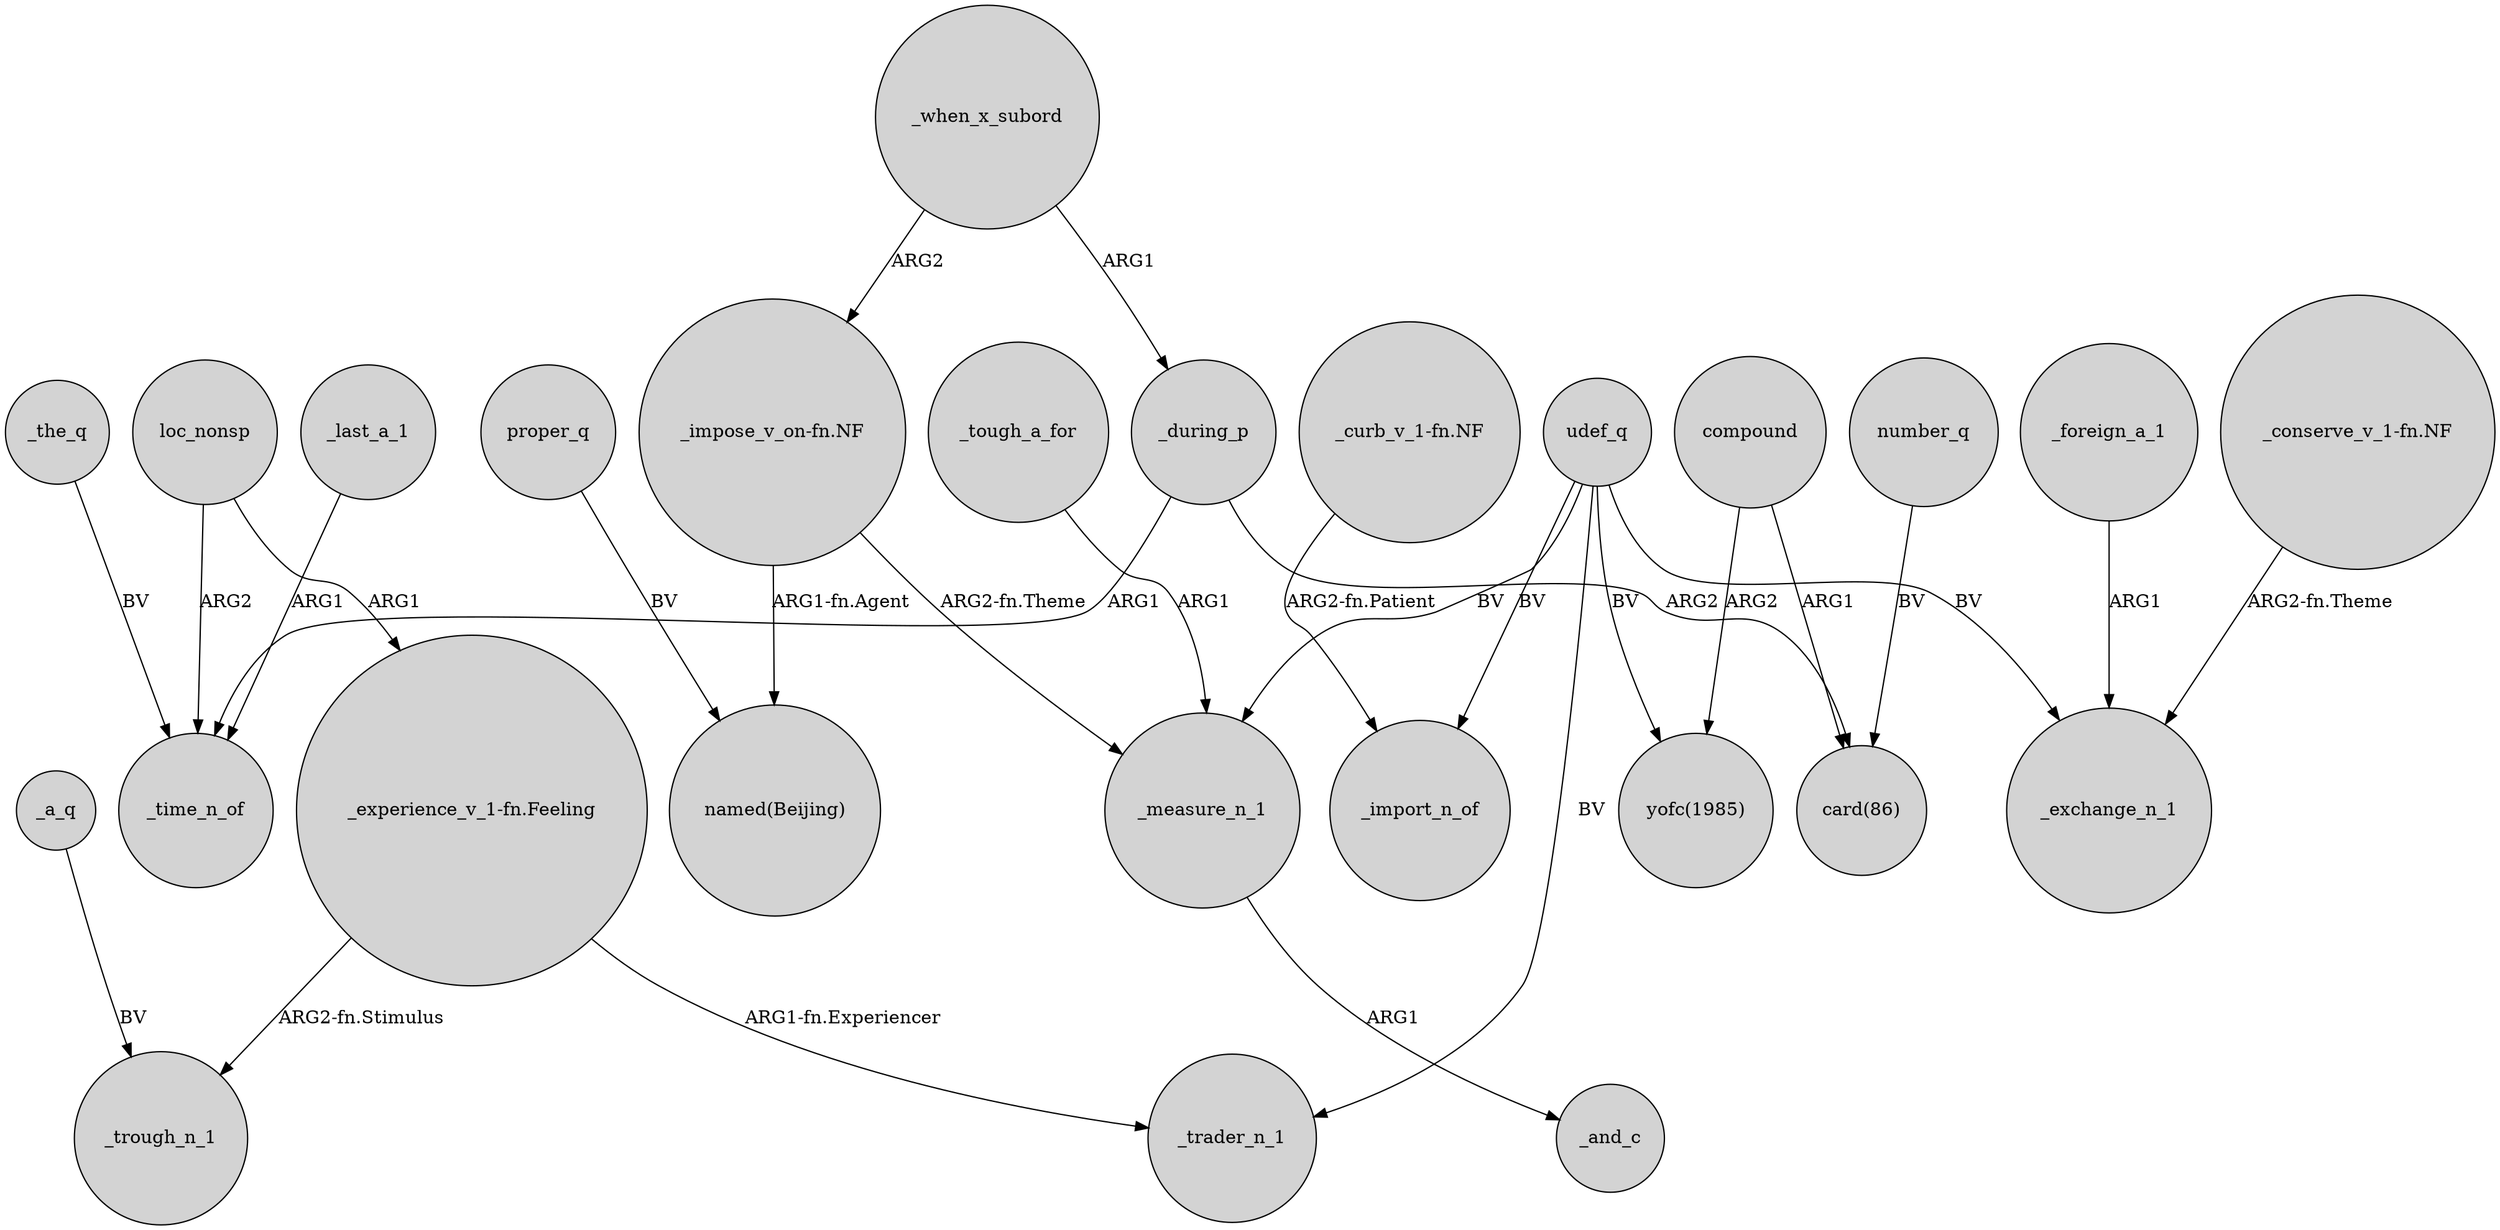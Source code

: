 digraph {
	node [shape=circle style=filled]
	_when_x_subord -> _during_p [label=ARG1]
	_last_a_1 -> _time_n_of [label=ARG1]
	"_impose_v_on-fn.NF" -> "named(Beijing)" [label="ARG1-fn.Agent"]
	loc_nonsp -> "_experience_v_1-fn.Feeling" [label=ARG1]
	_tough_a_for -> _measure_n_1 [label=ARG1]
	"_impose_v_on-fn.NF" -> _measure_n_1 [label="ARG2-fn.Theme"]
	udef_q -> _trader_n_1 [label=BV]
	_when_x_subord -> "_impose_v_on-fn.NF" [label=ARG2]
	_foreign_a_1 -> _exchange_n_1 [label=ARG1]
	"_curb_v_1-fn.NF" -> _import_n_of [label="ARG2-fn.Patient"]
	loc_nonsp -> _time_n_of [label=ARG2]
	"_conserve_v_1-fn.NF" -> _exchange_n_1 [label="ARG2-fn.Theme"]
	udef_q -> "yofc(1985)" [label=BV]
	_measure_n_1 -> _and_c [label=ARG1]
	compound -> "card(86)" [label=ARG1]
	_the_q -> _time_n_of [label=BV]
	_a_q -> _trough_n_1 [label=BV]
	"_experience_v_1-fn.Feeling" -> _trader_n_1 [label="ARG1-fn.Experiencer"]
	udef_q -> _measure_n_1 [label=BV]
	_during_p -> _time_n_of [label=ARG1]
	_during_p -> "card(86)" [label=ARG2]
	udef_q -> _import_n_of [label=BV]
	number_q -> "card(86)" [label=BV]
	udef_q -> _exchange_n_1 [label=BV]
	compound -> "yofc(1985)" [label=ARG2]
	"_experience_v_1-fn.Feeling" -> _trough_n_1 [label="ARG2-fn.Stimulus"]
	proper_q -> "named(Beijing)" [label=BV]
}
